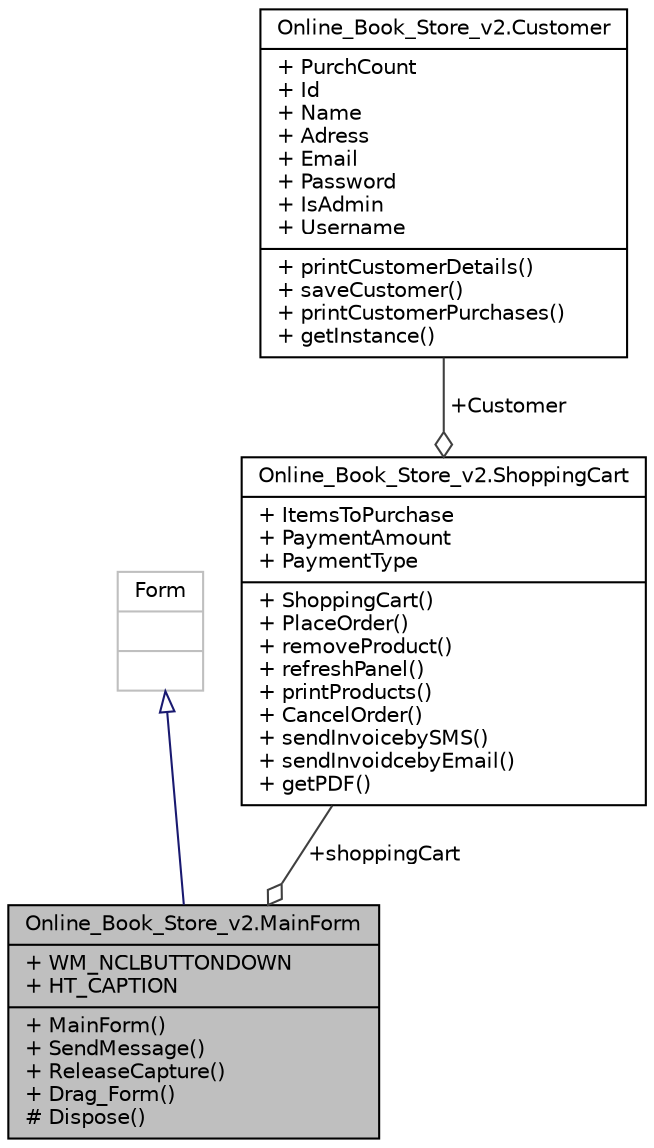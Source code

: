digraph "Online_Book_Store_v2.MainForm"
{
 // LATEX_PDF_SIZE
  edge [fontname="Helvetica",fontsize="10",labelfontname="Helvetica",labelfontsize="10"];
  node [fontname="Helvetica",fontsize="10",shape=record];
  Node1 [label="{Online_Book_Store_v2.MainForm\n|+ WM_NCLBUTTONDOWN\l+ HT_CAPTION\l|+ MainForm()\l+ SendMessage()\l+ ReleaseCapture()\l+ Drag_Form()\l# Dispose()\l}",height=0.2,width=0.4,color="black", fillcolor="grey75", style="filled", fontcolor="black",tooltip=" "];
  Node2 -> Node1 [dir="back",color="midnightblue",fontsize="10",style="solid",arrowtail="onormal",fontname="Helvetica"];
  Node2 [label="{Form\n||}",height=0.2,width=0.4,color="grey75", fillcolor="white", style="filled",tooltip=" "];
  Node3 -> Node1 [color="grey25",fontsize="10",style="solid",label=" +shoppingCart" ,arrowhead="odiamond",fontname="Helvetica"];
  Node3 [label="{Online_Book_Store_v2.ShoppingCart\n|+ ItemsToPurchase\l+ PaymentAmount\l+ PaymentType\l|+ ShoppingCart()\l+ PlaceOrder()\l+ removeProduct()\l+ refreshPanel()\l+ printProducts()\l+ CancelOrder()\l+ sendInvoicebySMS()\l+ sendInvoidcebyEmail()\l+ getPDF()\l}",height=0.2,width=0.4,color="black", fillcolor="white", style="filled",URL="$class_online___book___store__v2_1_1_shopping_cart.html",tooltip="Contains products that added to shopping cart"];
  Node4 -> Node3 [color="grey25",fontsize="10",style="solid",label=" +Customer" ,arrowhead="odiamond",fontname="Helvetica"];
  Node4 [label="{Online_Book_Store_v2.Customer\n|+ PurchCount\l+ Id\l+ Name\l+ Adress\l+ Email\l+ Password\l+ IsAdmin\l+ Username\l|+ printCustomerDetails()\l+ saveCustomer()\l+ printCustomerPurchases()\l+ getInstance()\l}",height=0.2,width=0.4,color="black", fillcolor="white", style="filled",URL="$class_online___book___store__v2_1_1_customer.html",tooltip="Customer class's attributes and methods"];
}
